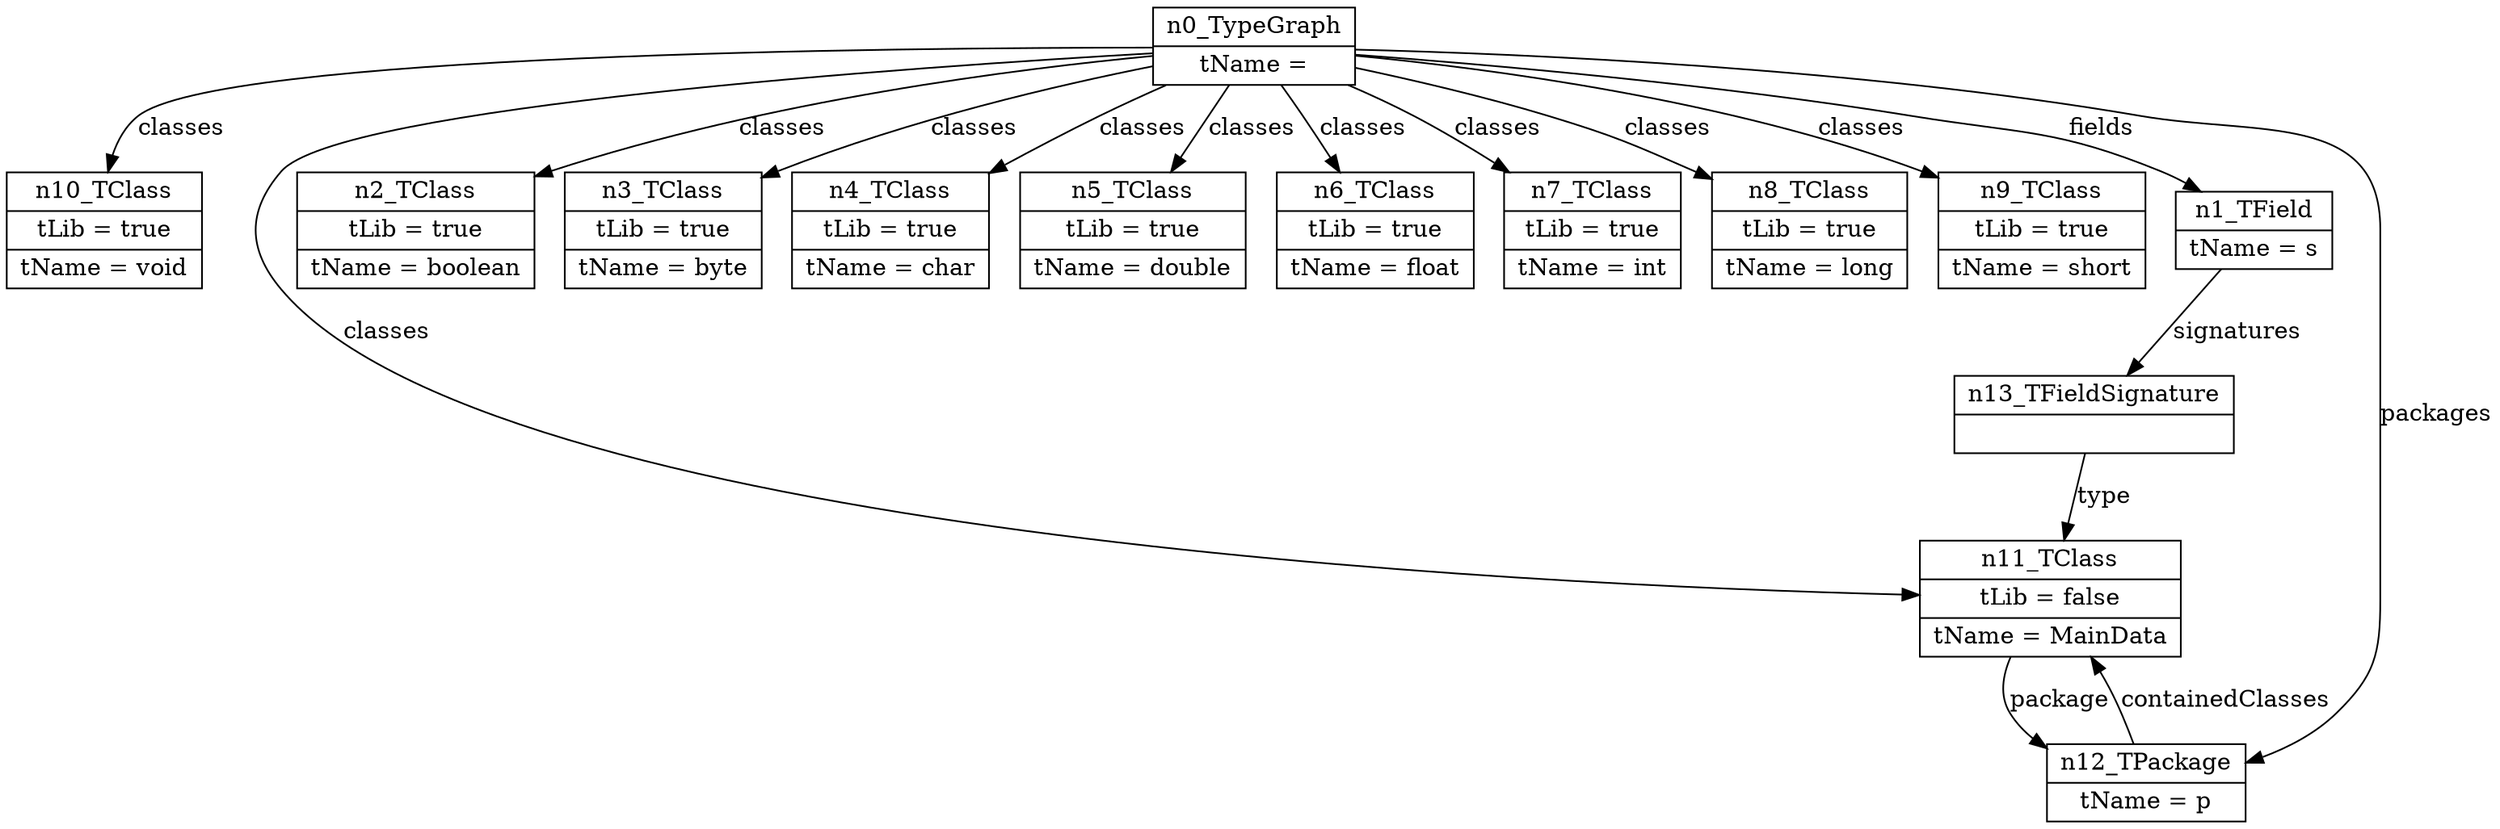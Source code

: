 digraph modelAsDot {
  node [shape=record];
  n0_TypeGraph [label="{n0_TypeGraph | tName = }"];
  n0_TypeGraph -> n10_TClass [label=classes];
  n0_TypeGraph -> n11_TClass [label=classes];
  n0_TypeGraph -> n2_TClass [label=classes];
  n0_TypeGraph -> n3_TClass [label=classes];
  n0_TypeGraph -> n4_TClass [label=classes];
  n0_TypeGraph -> n5_TClass [label=classes];
  n0_TypeGraph -> n6_TClass [label=classes];
  n0_TypeGraph -> n7_TClass [label=classes];
  n0_TypeGraph -> n8_TClass [label=classes];
  n0_TypeGraph -> n9_TClass [label=classes];
  n0_TypeGraph -> n1_TField [label=fields];
  n0_TypeGraph -> n12_TPackage [label=packages];
  n10_TClass [label="{n10_TClass | tLib = true|tName = void}"];

  n11_TClass [label="{n11_TClass | tLib = false|tName = MainData}"];
  n11_TClass -> n12_TPackage [label=package];
  n12_TPackage [label="{n12_TPackage | tName = p}"];
  n12_TPackage -> n11_TClass [label=containedClasses];
  n13_TFieldSignature [label="{n13_TFieldSignature | }"];
  n13_TFieldSignature -> n11_TClass [label=type];
  n1_TField [label="{n1_TField | tName = s}"];
  n1_TField -> n13_TFieldSignature [label=signatures];
  n2_TClass [label="{n2_TClass | tLib = true|tName = boolean}"];

  n3_TClass [label="{n3_TClass | tLib = true|tName = byte}"];

  n4_TClass [label="{n4_TClass | tLib = true|tName = char}"];

  n5_TClass [label="{n5_TClass | tLib = true|tName = double}"];

  n6_TClass [label="{n6_TClass | tLib = true|tName = float}"];

  n7_TClass [label="{n7_TClass | tLib = true|tName = int}"];

  n8_TClass [label="{n8_TClass | tLib = true|tName = long}"];

  n9_TClass [label="{n9_TClass | tLib = true|tName = short}"];

}